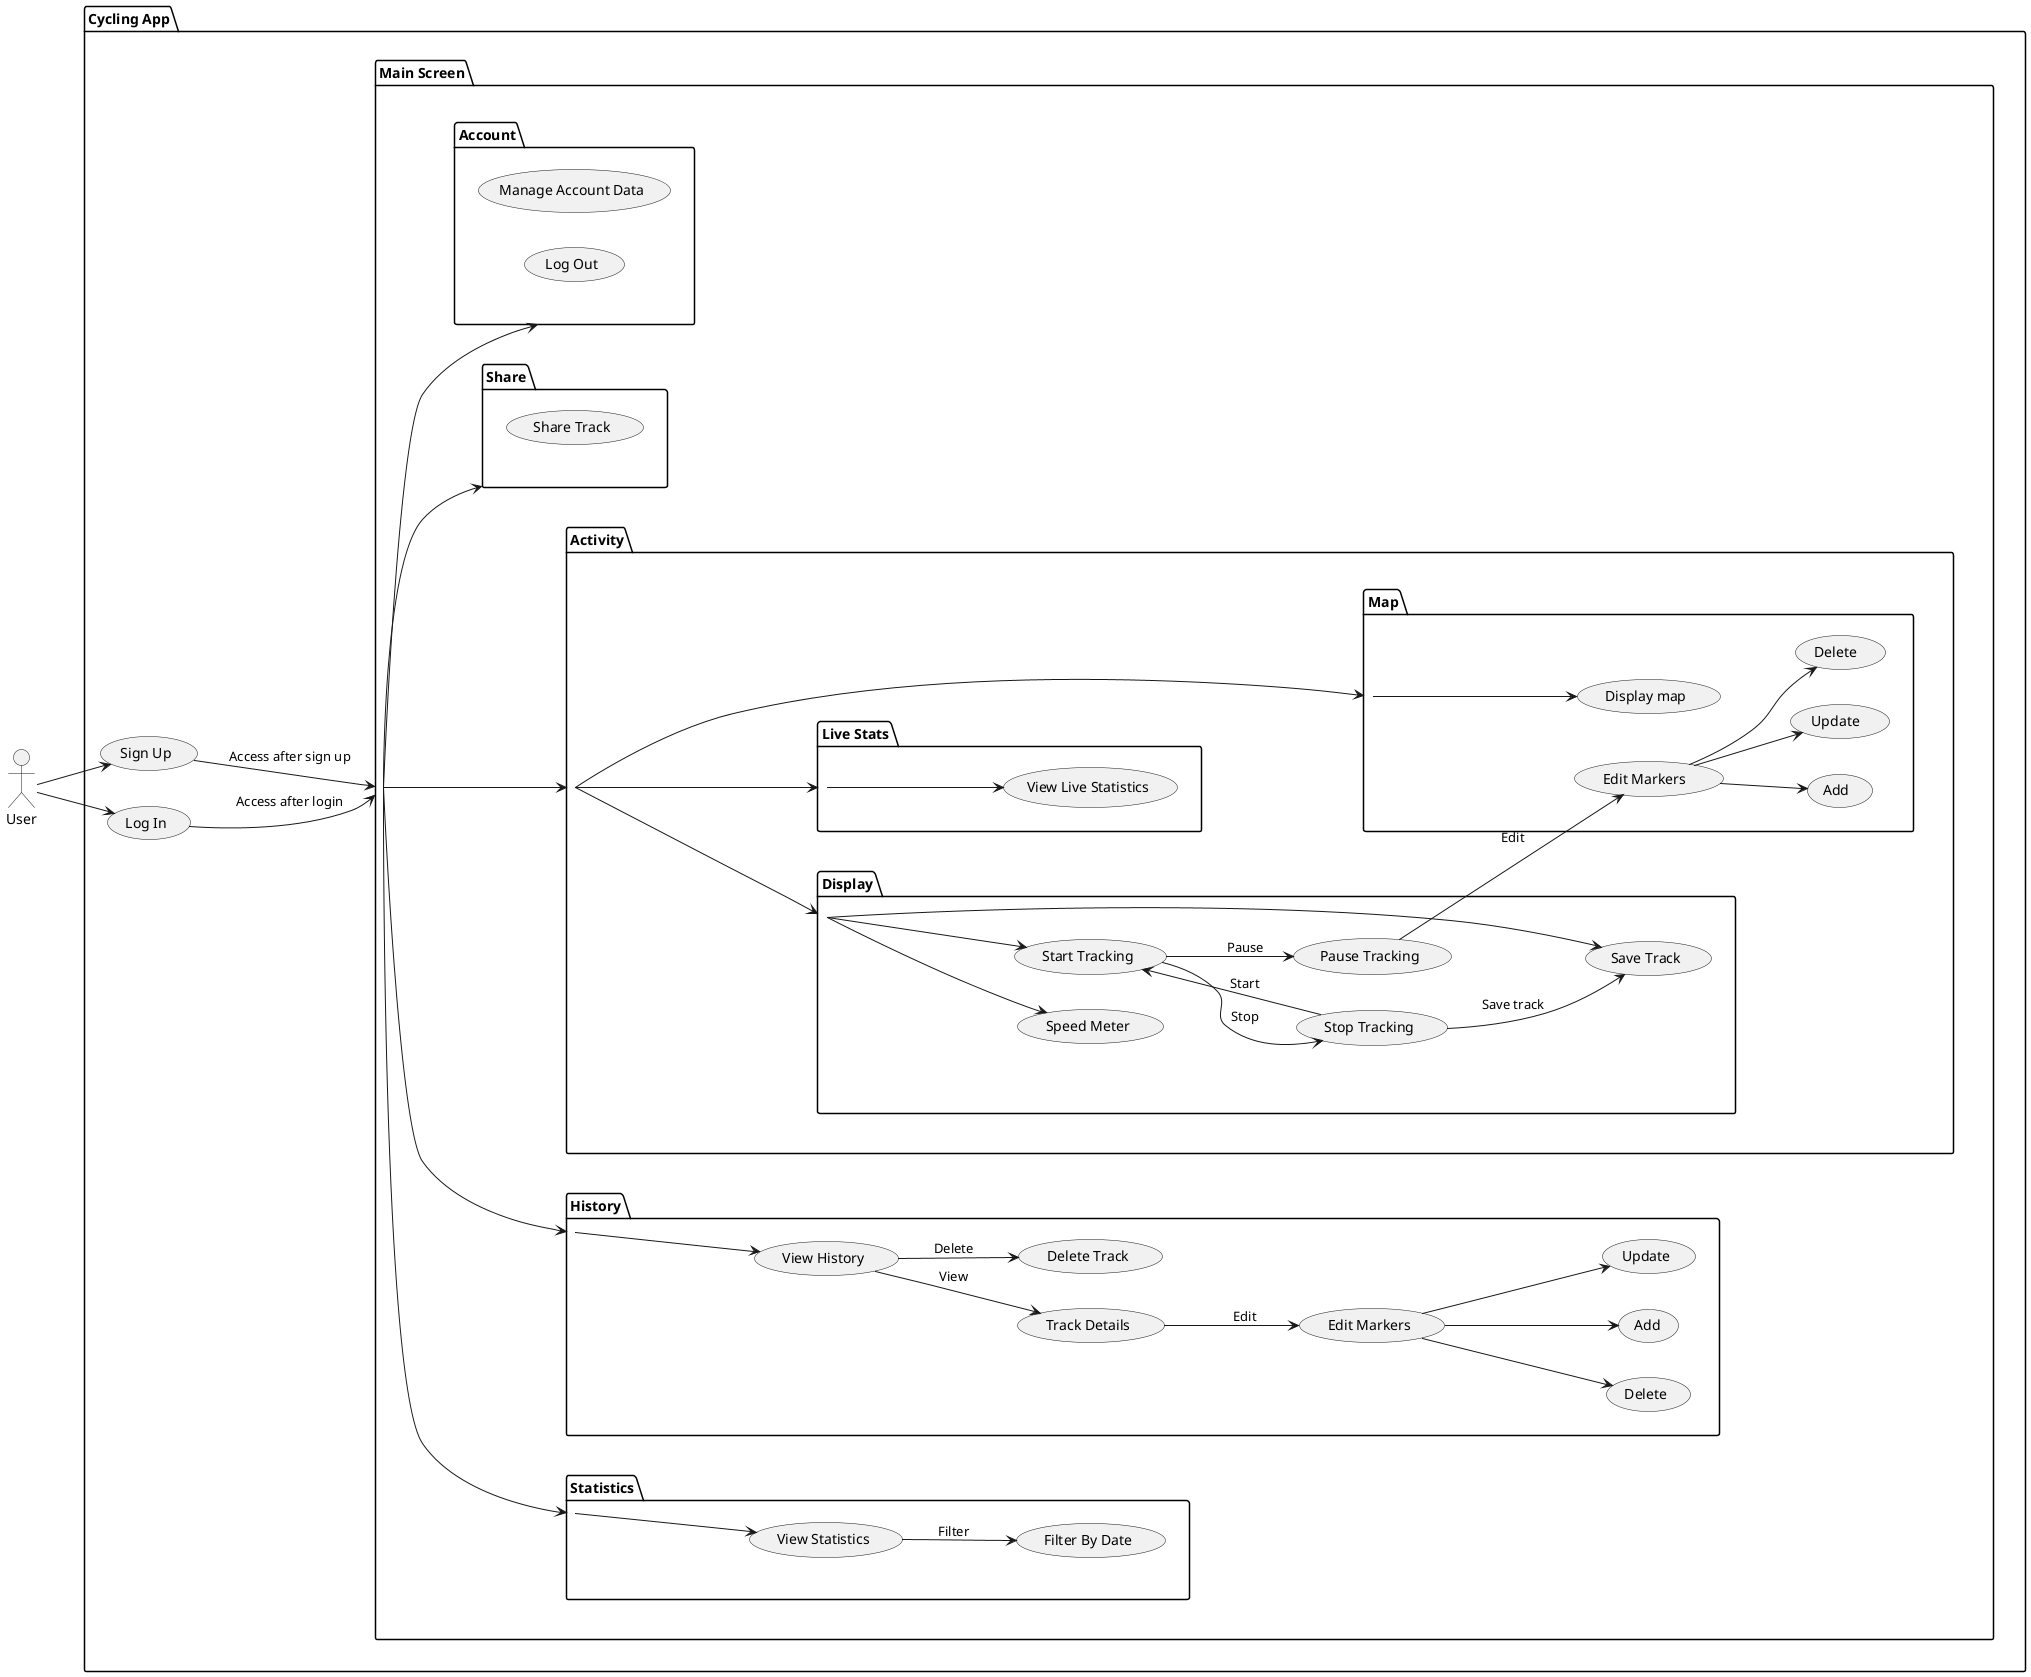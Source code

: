 @startuml
left to right direction
actor User
package "Cycling App" {

  User --> (Sign Up)
  User --> (Log In)

  package "Main Screen" {

    package "Statistics" {
      (View Statistics) --> (Filter By Date): Filter
    }
    (Statistics) --> (View Statistics)

    package "History" {
      (View History) --> (Track Details) : View
      (View History) --> (Delete Track) : Delete
      (Track Details) --> (Edit Markers) : Edit
      (Edit Markers) --> (Add)
      (Edit Markers) --> (Update)
      (Edit Markers) --> (Delete)
    }
    (History) --> (View History)

    package "Activity"{

        package "Display"{
            (Speed Meter)
            (Start Tracking) --> (Pause Tracking) : Pause
            (Stop Tracking) --> (Save Track) : Save track
            (Stop Tracking) --> (Start Tracking) : Start
            (Start Tracking) --> (Stop Tracking) : Stop
        }
        (Display) --> (Speed Meter)
        (Display) --> (Start Tracking)
        (Display) --> (Save Track)
        package "Live Stats"{
            (View Live Statistics)
        }
        (Live Stats) --> (View Live Statistics)
        package "Map"{
            (Display map)

            (Pause Tracking) --> (Edit Markers ) : Edit
            (Edit Markers ) --> (Add )
            (Edit Markers ) --> (Update )
            (Edit Markers ) --> (Delete )
        }
        (Map) --> (Display map)
    }
    (Activity) --> (Display)
    (Activity) --> (Live Stats)
    (Activity) --> (Map)

    package "Share" {
      (Share Track)
    }


    package "Account" {
      (Manage Account Data)
      (Log Out)
    }

  (Log In) --> (Main Screen) : "Access after login"
  (Sign Up) --> (Main Screen) : "Access after sign up"

  (Main Screen) --> (Statistics)
  (Main Screen) --> (History)
  (Main Screen) --> (Activity)
  (Main Screen) --> (Share)
  (Main Screen) --> (Account)

}
@enduml

